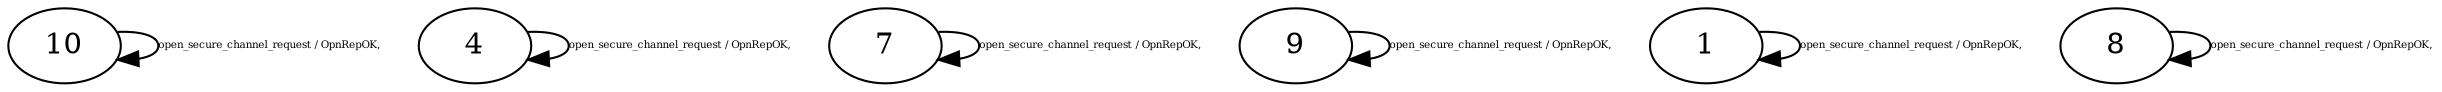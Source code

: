 digraph "Automata" { 
	 "10" [shape=ellipse,style=filled,fillcolor=white,URL="10"];
	 "4" [shape=ellipse,style=filled,fillcolor=white,URL="4"];
	 "7" [shape=ellipse,style=filled,fillcolor=white,URL="7"];
	 "9" [shape=ellipse,style=filled,fillcolor=white,URL="9"];
	 "1" [shape=ellipse,style=filled,fillcolor=white,URL="1"];
	 "8" [shape=ellipse,style=filled,fillcolor=white,URL="8"];
	 "4"->"4" [fontsize=5,label="open_secure_channel_request / OpnRepOK,",URL="t57"];
	 "8"->"8" [fontsize=5,label="open_secure_channel_request / OpnRepOK,",URL="t113"];
	 "10"->"10" [fontsize=5,label="open_secure_channel_request / OpnRepOK,",URL="t141"];
	 "1"->"1" [fontsize=5,label="open_secure_channel_request / OpnRepOK,",URL="t15"];
	 "7"->"7" [fontsize=5,label="open_secure_channel_request / OpnRepOK,",URL="t99"];
	 "9"->"9" [fontsize=5,label="open_secure_channel_request / OpnRepOK,",URL="t127"];
}
